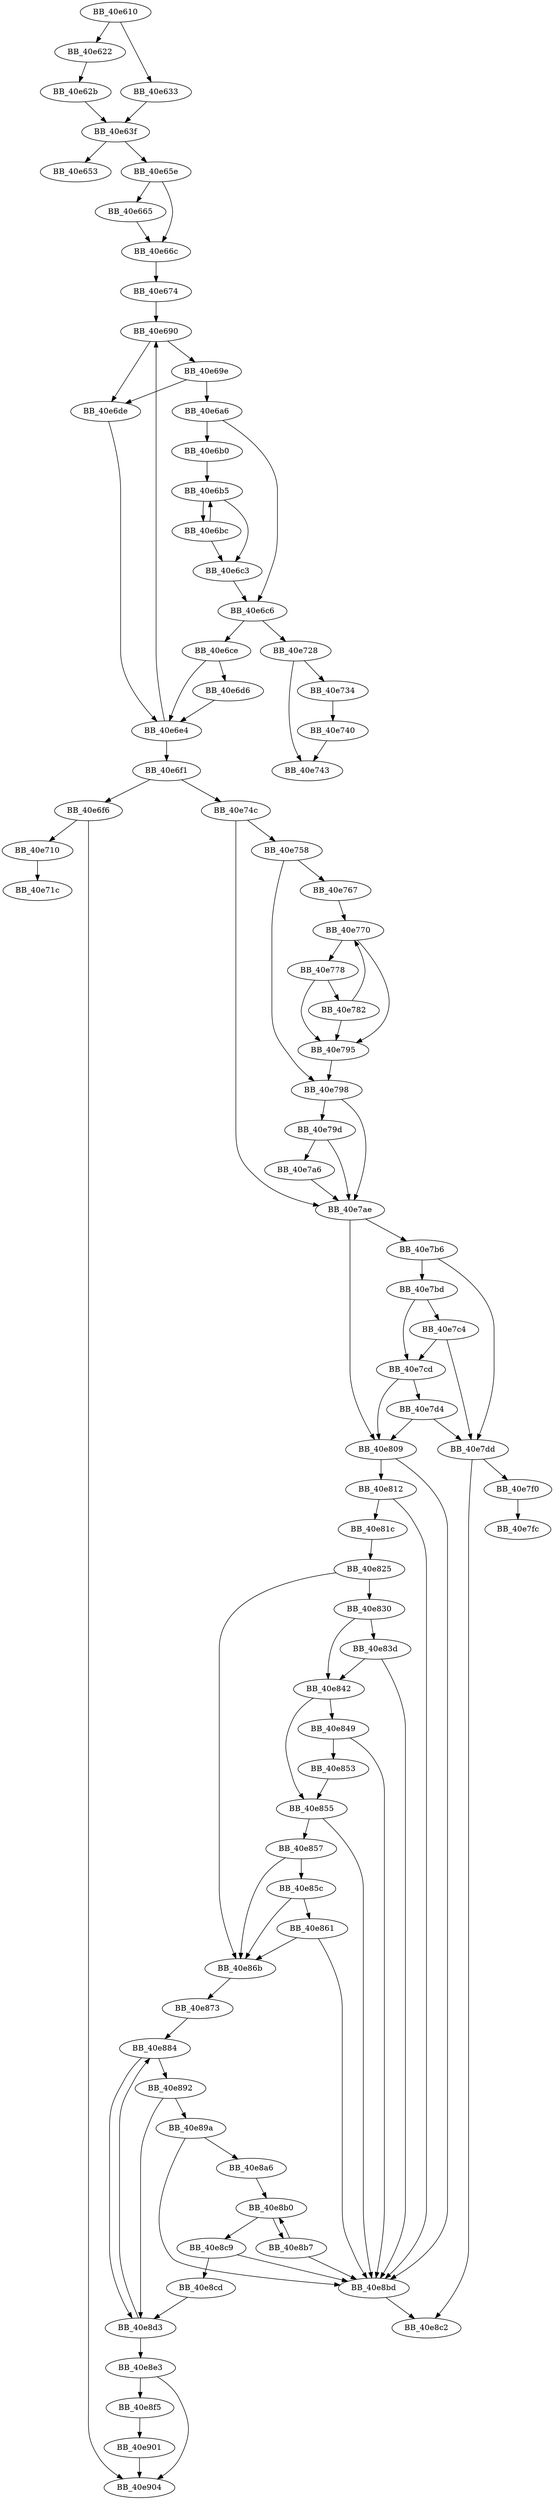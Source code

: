 DiGraph sub_40E610{
BB_40e610->BB_40e622
BB_40e610->BB_40e633
BB_40e622->BB_40e62b
BB_40e62b->BB_40e63f
BB_40e633->BB_40e63f
BB_40e63f->BB_40e653
BB_40e63f->BB_40e65e
BB_40e65e->BB_40e665
BB_40e65e->BB_40e66c
BB_40e665->BB_40e66c
BB_40e66c->BB_40e674
BB_40e674->BB_40e690
BB_40e690->BB_40e69e
BB_40e690->BB_40e6de
BB_40e69e->BB_40e6a6
BB_40e69e->BB_40e6de
BB_40e6a6->BB_40e6b0
BB_40e6a6->BB_40e6c6
BB_40e6b0->BB_40e6b5
BB_40e6b5->BB_40e6bc
BB_40e6b5->BB_40e6c3
BB_40e6bc->BB_40e6b5
BB_40e6bc->BB_40e6c3
BB_40e6c3->BB_40e6c6
BB_40e6c6->BB_40e6ce
BB_40e6c6->BB_40e728
BB_40e6ce->BB_40e6d6
BB_40e6ce->BB_40e6e4
BB_40e6d6->BB_40e6e4
BB_40e6de->BB_40e6e4
BB_40e6e4->BB_40e690
BB_40e6e4->BB_40e6f1
BB_40e6f1->BB_40e6f6
BB_40e6f1->BB_40e74c
BB_40e6f6->BB_40e710
BB_40e6f6->BB_40e904
BB_40e710->BB_40e71c
BB_40e728->BB_40e734
BB_40e728->BB_40e743
BB_40e734->BB_40e740
BB_40e740->BB_40e743
BB_40e74c->BB_40e758
BB_40e74c->BB_40e7ae
BB_40e758->BB_40e767
BB_40e758->BB_40e798
BB_40e767->BB_40e770
BB_40e770->BB_40e778
BB_40e770->BB_40e795
BB_40e778->BB_40e782
BB_40e778->BB_40e795
BB_40e782->BB_40e770
BB_40e782->BB_40e795
BB_40e795->BB_40e798
BB_40e798->BB_40e79d
BB_40e798->BB_40e7ae
BB_40e79d->BB_40e7a6
BB_40e79d->BB_40e7ae
BB_40e7a6->BB_40e7ae
BB_40e7ae->BB_40e7b6
BB_40e7ae->BB_40e809
BB_40e7b6->BB_40e7bd
BB_40e7b6->BB_40e7dd
BB_40e7bd->BB_40e7c4
BB_40e7bd->BB_40e7cd
BB_40e7c4->BB_40e7cd
BB_40e7c4->BB_40e7dd
BB_40e7cd->BB_40e7d4
BB_40e7cd->BB_40e809
BB_40e7d4->BB_40e7dd
BB_40e7d4->BB_40e809
BB_40e7dd->BB_40e7f0
BB_40e7dd->BB_40e8c2
BB_40e7f0->BB_40e7fc
BB_40e809->BB_40e812
BB_40e809->BB_40e8bd
BB_40e812->BB_40e81c
BB_40e812->BB_40e8bd
BB_40e81c->BB_40e825
BB_40e825->BB_40e830
BB_40e825->BB_40e86b
BB_40e830->BB_40e83d
BB_40e830->BB_40e842
BB_40e83d->BB_40e842
BB_40e83d->BB_40e8bd
BB_40e842->BB_40e849
BB_40e842->BB_40e855
BB_40e849->BB_40e853
BB_40e849->BB_40e8bd
BB_40e853->BB_40e855
BB_40e855->BB_40e857
BB_40e855->BB_40e8bd
BB_40e857->BB_40e85c
BB_40e857->BB_40e86b
BB_40e85c->BB_40e861
BB_40e85c->BB_40e86b
BB_40e861->BB_40e86b
BB_40e861->BB_40e8bd
BB_40e86b->BB_40e873
BB_40e873->BB_40e884
BB_40e884->BB_40e892
BB_40e884->BB_40e8d3
BB_40e892->BB_40e89a
BB_40e892->BB_40e8d3
BB_40e89a->BB_40e8a6
BB_40e89a->BB_40e8bd
BB_40e8a6->BB_40e8b0
BB_40e8b0->BB_40e8b7
BB_40e8b0->BB_40e8c9
BB_40e8b7->BB_40e8b0
BB_40e8b7->BB_40e8bd
BB_40e8bd->BB_40e8c2
BB_40e8c9->BB_40e8bd
BB_40e8c9->BB_40e8cd
BB_40e8cd->BB_40e8d3
BB_40e8d3->BB_40e884
BB_40e8d3->BB_40e8e3
BB_40e8e3->BB_40e8f5
BB_40e8e3->BB_40e904
BB_40e8f5->BB_40e901
BB_40e901->BB_40e904
}
